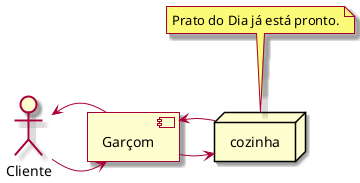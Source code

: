 @startuml

skin rose

component "Garçom" as Ga
actor "Cliente" as actor
node cozinha


actor -> Ga
Ga -> actor
Ga -> cozinha
cozinha -> Ga
note top of cozinha: Prato do Dia já está pronto.

@enduml
